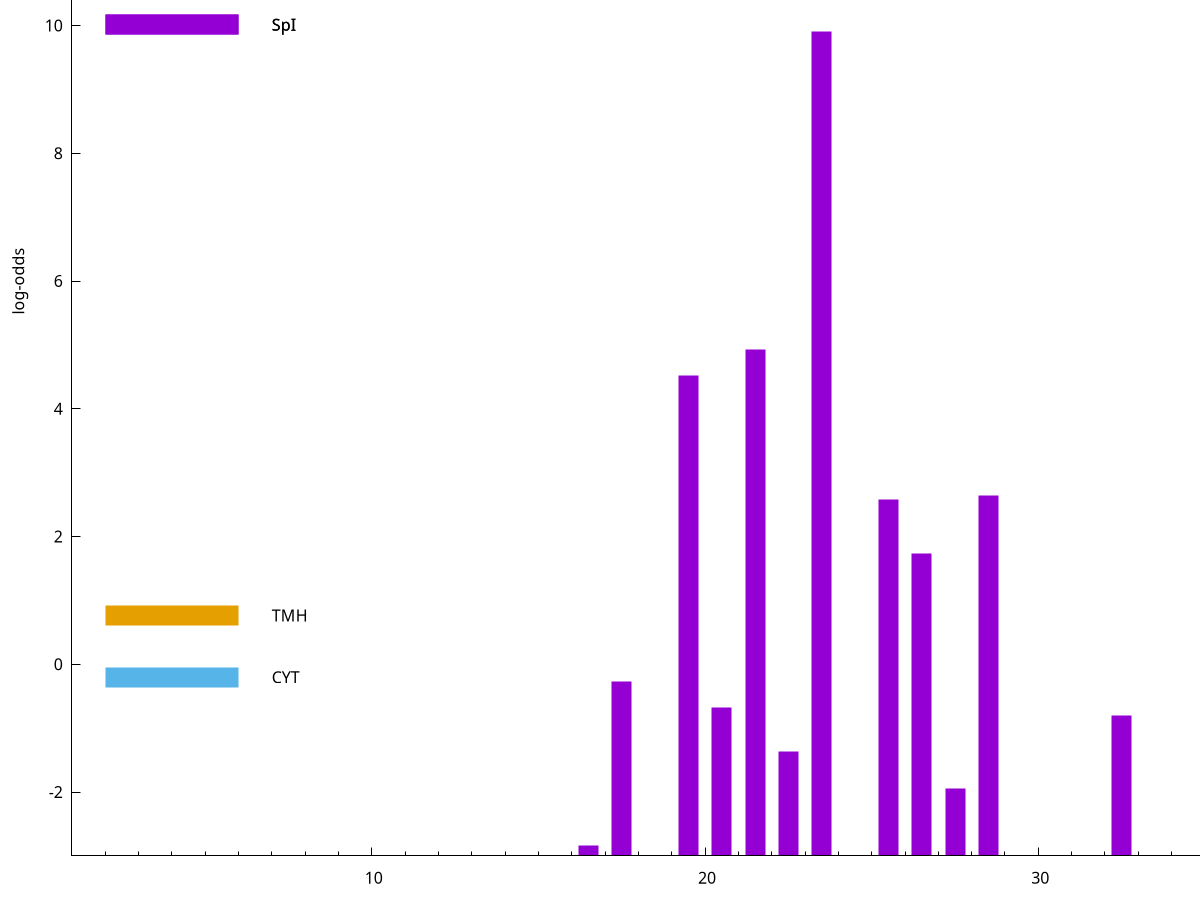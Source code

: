 set title "LipoP predictions for SRR4065689.gff"
set size 2., 1.4
set xrange [1:70] 
set mxtics 10
set yrange [-3:15]
set y2range [0:18]
set ylabel "log-odds"
set term postscript eps color solid "Helvetica" 30
set output "SRR4065689.gff36.eps"
set arrow from 2,10.014 to 6,10.014 nohead lt 1 lw 20
set label "SpI" at 7,10.014
set arrow from 2,0.763322 to 6,0.763322 nohead lt 4 lw 20
set label "TMH" at 7,0.763322
set arrow from 2,-0.200913 to 6,-0.200913 nohead lt 3 lw 20
set label "CYT" at 7,-0.200913
set arrow from 2,10.014 to 6,10.014 nohead lt 1 lw 20
set label "SpI" at 7,10.014
# NOTE: The scores below are the log-odds scores with the threshold
# NOTE: subtracted (a hack to make gnuplot make the histogram all
# NOTE: look nice).
plot "-" axes x1y2 title "" with impulses lt 1 lw 20
23.500000 12.909050
21.500000 7.922560
19.500000 7.520990
28.500000 5.639580
25.500000 5.573640
26.500000 4.739560
17.500000 2.729608
39.500000 2.650922
20.500000 2.320807
32.500000 2.195185
22.500000 1.631900
27.500000 1.058930
16.500000 0.159440
e
exit
